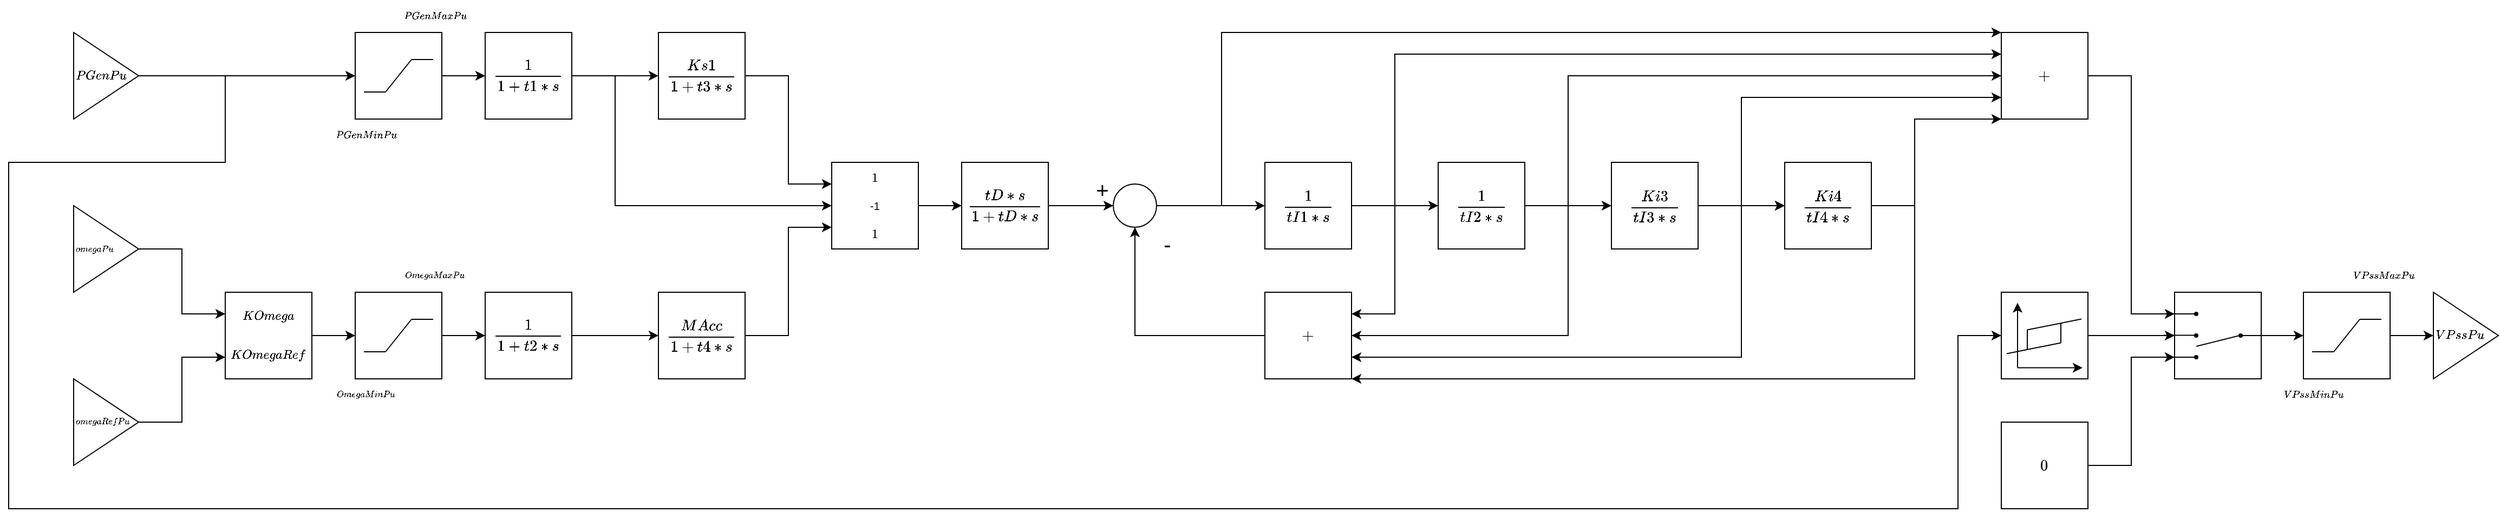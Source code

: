 <mxfile version="24.1.0" type="device">
  <diagram name="Page-1" id="-cMVqA2Gkwa5aGeDibPs">
    <mxGraphModel dx="2015" dy="992" grid="1" gridSize="10" guides="1" tooltips="1" connect="1" arrows="1" fold="1" page="0" pageScale="1" pageWidth="413" pageHeight="291" math="1" shadow="0">
      <root>
        <mxCell id="0" />
        <mxCell id="1" parent="0" />
        <mxCell id="GCO7xrDp6TmdYOZJOnFd-2" value="&lt;font style=&quot;font-size: 10px;&quot;&gt;$$PGenPu$$&lt;/font&gt;" style="triangle;whiteSpace=wrap;html=1;align=left;" parent="1" vertex="1">
          <mxGeometry x="-140" y="40" width="60" height="80" as="geometry" />
        </mxCell>
        <mxCell id="GCO7xrDp6TmdYOZJOnFd-12" value="$$\frac{tD*s}{1+tD*s}$$" style="whiteSpace=wrap;html=1;aspect=fixed;" parent="1" vertex="1">
          <mxGeometry x="680" y="160" width="80" height="80" as="geometry" />
        </mxCell>
        <mxCell id="GCO7xrDp6TmdYOZJOnFd-119" value="$$\frac{1}{1+t1*s}$$" style="whiteSpace=wrap;html=1;aspect=fixed;" parent="1" vertex="1">
          <mxGeometry x="240" y="40" width="80" height="80" as="geometry" />
        </mxCell>
        <mxCell id="GCO7xrDp6TmdYOZJOnFd-126" value="$$\frac{MAcc}{1+t4*s}$$" style="rounded=0;whiteSpace=wrap;html=1;" parent="1" vertex="1">
          <mxGeometry x="400" y="280" width="80" height="80" as="geometry" />
        </mxCell>
        <mxCell id="KOxhOBrrnecnhVOKgOav-29" value="" style="edgeStyle=orthogonalEdgeStyle;rounded=0;orthogonalLoop=1;jettySize=auto;html=1;" parent="1" source="pcb0Rrb9AqgbB0oOaPCg-3" target="E1HJxTZ1KoTLzzK9DHDM-2" edge="1">
          <mxGeometry relative="1" as="geometry" />
        </mxCell>
        <mxCell id="pcb0Rrb9AqgbB0oOaPCg-3" value="$$\frac{1}{tI1*s}$$" style="whiteSpace=wrap;html=1;aspect=fixed;" parent="1" vertex="1">
          <mxGeometry x="960" y="160" width="80" height="80" as="geometry" />
        </mxCell>
        <mxCell id="pcb0Rrb9AqgbB0oOaPCg-23" value="&lt;font style=&quot;font-size: 10px;&quot;&gt;$$VPssPu$$&lt;/font&gt;" style="triangle;whiteSpace=wrap;html=1;align=left;" parent="1" vertex="1">
          <mxGeometry x="2039" y="280" width="60" height="80" as="geometry" />
        </mxCell>
        <mxCell id="KOxhOBrrnecnhVOKgOav-30" value="" style="edgeStyle=orthogonalEdgeStyle;rounded=0;orthogonalLoop=1;jettySize=auto;html=1;" parent="1" source="E1HJxTZ1KoTLzzK9DHDM-2" target="5vP0ZJHYgd1w3xuM4kYP-27" edge="1">
          <mxGeometry relative="1" as="geometry" />
        </mxCell>
        <mxCell id="E1HJxTZ1KoTLzzK9DHDM-2" value="$$\frac{1}{tI2*s}$$" style="whiteSpace=wrap;html=1;aspect=fixed;" parent="1" vertex="1">
          <mxGeometry x="1120" y="160" width="80" height="80" as="geometry" />
        </mxCell>
        <mxCell id="E1HJxTZ1KoTLzzK9DHDM-9" value="" style="edgeStyle=orthogonalEdgeStyle;rounded=0;orthogonalLoop=1;jettySize=auto;html=1;" parent="1" source="E1HJxTZ1KoTLzzK9DHDM-3" target="pcb0Rrb9AqgbB0oOaPCg-23" edge="1">
          <mxGeometry relative="1" as="geometry" />
        </mxCell>
        <mxCell id="E1HJxTZ1KoTLzzK9DHDM-3" value="" style="whiteSpace=wrap;html=1;aspect=fixed;" parent="1" vertex="1">
          <mxGeometry x="1919" y="280" width="80" height="80" as="geometry" />
        </mxCell>
        <mxCell id="E1HJxTZ1KoTLzzK9DHDM-4" value="" style="endArrow=none;html=1;" parent="1" edge="1">
          <mxGeometry width="50" height="50" relative="1" as="geometry">
            <mxPoint x="1947" y="335" as="sourcePoint" />
            <mxPoint x="1971" y="305" as="targetPoint" />
          </mxGeometry>
        </mxCell>
        <mxCell id="E1HJxTZ1KoTLzzK9DHDM-5" value="" style="endArrow=none;html=1;" parent="1" edge="1">
          <mxGeometry width="50" height="50" relative="1" as="geometry">
            <mxPoint x="1971" y="305" as="sourcePoint" />
            <mxPoint x="1991" y="305" as="targetPoint" />
          </mxGeometry>
        </mxCell>
        <mxCell id="E1HJxTZ1KoTLzzK9DHDM-6" value="&lt;font style=&quot;font-size: 8px;&quot;&gt;$$VPssMaxPu$$&lt;/font&gt;" style="text;html=1;strokeColor=none;fillColor=none;align=center;verticalAlign=middle;whiteSpace=wrap;rounded=0;fontSize=15;" parent="1" vertex="1">
          <mxGeometry x="1963" y="250" width="60" height="30" as="geometry" />
        </mxCell>
        <mxCell id="E1HJxTZ1KoTLzzK9DHDM-7" value="" style="endArrow=none;html=1;" parent="1" edge="1">
          <mxGeometry width="50" height="50" relative="1" as="geometry">
            <mxPoint x="1947" y="335" as="sourcePoint" />
            <mxPoint x="1927" y="335" as="targetPoint" />
          </mxGeometry>
        </mxCell>
        <mxCell id="E1HJxTZ1KoTLzzK9DHDM-8" value="&lt;font style=&quot;font-size: 8px;&quot;&gt;$$VPssMinPu$$&lt;/font&gt;" style="text;html=1;strokeColor=none;fillColor=none;align=center;verticalAlign=middle;whiteSpace=wrap;rounded=0;fontSize=15;" parent="1" vertex="1">
          <mxGeometry x="1899" y="360" width="60" height="30" as="geometry" />
        </mxCell>
        <mxCell id="5vP0ZJHYgd1w3xuM4kYP-1" value="&lt;font style=&quot;font-size: 7px;&quot;&gt;$$omegaPu$$&lt;/font&gt;" style="triangle;whiteSpace=wrap;html=1;align=left;" parent="1" vertex="1">
          <mxGeometry x="-140" y="200" width="60" height="80" as="geometry" />
        </mxCell>
        <mxCell id="5vP0ZJHYgd1w3xuM4kYP-2" value="&lt;font style=&quot;font-size: 7px;&quot;&gt;$$omegaRefPu$$&lt;/font&gt;" style="triangle;whiteSpace=wrap;html=1;align=left;" parent="1" vertex="1">
          <mxGeometry x="-140" y="360" width="60" height="80" as="geometry" />
        </mxCell>
        <mxCell id="KOxhOBrrnecnhVOKgOav-14" value="" style="edgeStyle=orthogonalEdgeStyle;rounded=0;orthogonalLoop=1;jettySize=auto;html=1;" parent="1" source="5vP0ZJHYgd1w3xuM4kYP-3" target="5vP0ZJHYgd1w3xuM4kYP-11" edge="1">
          <mxGeometry relative="1" as="geometry" />
        </mxCell>
        <mxCell id="5vP0ZJHYgd1w3xuM4kYP-3" value="&lt;table style=&quot;font-size: 10px;&quot;&gt;&lt;tbody&gt;&lt;tr&gt;&lt;td&gt;&lt;font style=&quot;font-size: 10px;&quot;&gt;$$KOmega$$&lt;/font&gt;&lt;/td&gt;&lt;/tr&gt;&lt;tr&gt;&lt;td&gt;&lt;font style=&quot;font-size: 10px;&quot;&gt;$$KOmegaRef$$&lt;/font&gt;&lt;/td&gt;&lt;/tr&gt;&lt;/tbody&gt;&lt;/table&gt;" style="whiteSpace=wrap;html=1;aspect=fixed;" parent="1" vertex="1">
          <mxGeometry y="280" width="80" height="80" as="geometry" />
        </mxCell>
        <mxCell id="KOxhOBrrnecnhVOKgOav-18" value="" style="edgeStyle=orthogonalEdgeStyle;rounded=0;orthogonalLoop=1;jettySize=auto;html=1;" parent="1" source="5vP0ZJHYgd1w3xuM4kYP-5" target="GCO7xrDp6TmdYOZJOnFd-119" edge="1">
          <mxGeometry relative="1" as="geometry" />
        </mxCell>
        <mxCell id="5vP0ZJHYgd1w3xuM4kYP-5" value="" style="whiteSpace=wrap;html=1;aspect=fixed;" parent="1" vertex="1">
          <mxGeometry x="120" y="40" width="80" height="80" as="geometry" />
        </mxCell>
        <mxCell id="5vP0ZJHYgd1w3xuM4kYP-6" value="" style="endArrow=none;html=1;" parent="1" edge="1">
          <mxGeometry width="50" height="50" relative="1" as="geometry">
            <mxPoint x="148" y="95" as="sourcePoint" />
            <mxPoint x="172" y="65" as="targetPoint" />
          </mxGeometry>
        </mxCell>
        <mxCell id="5vP0ZJHYgd1w3xuM4kYP-7" value="" style="endArrow=none;html=1;" parent="1" edge="1">
          <mxGeometry width="50" height="50" relative="1" as="geometry">
            <mxPoint x="172" y="65" as="sourcePoint" />
            <mxPoint x="192" y="65" as="targetPoint" />
          </mxGeometry>
        </mxCell>
        <mxCell id="5vP0ZJHYgd1w3xuM4kYP-8" value="&lt;font style=&quot;font-size: 8px;&quot;&gt;$$PGenMaxPu$$&lt;/font&gt;" style="text;html=1;strokeColor=none;fillColor=none;align=center;verticalAlign=middle;whiteSpace=wrap;rounded=0;fontSize=15;" parent="1" vertex="1">
          <mxGeometry x="164" y="10" width="60" height="30" as="geometry" />
        </mxCell>
        <mxCell id="5vP0ZJHYgd1w3xuM4kYP-9" value="" style="endArrow=none;html=1;" parent="1" edge="1">
          <mxGeometry width="50" height="50" relative="1" as="geometry">
            <mxPoint x="148" y="95" as="sourcePoint" />
            <mxPoint x="128" y="95" as="targetPoint" />
          </mxGeometry>
        </mxCell>
        <mxCell id="5vP0ZJHYgd1w3xuM4kYP-10" value="&lt;font style=&quot;font-size: 8px;&quot;&gt;$$PGenMinPu$$&lt;/font&gt;" style="text;html=1;strokeColor=none;fillColor=none;align=center;verticalAlign=middle;whiteSpace=wrap;rounded=0;fontSize=15;" parent="1" vertex="1">
          <mxGeometry x="100" y="120" width="60" height="30" as="geometry" />
        </mxCell>
        <mxCell id="KOxhOBrrnecnhVOKgOav-15" value="" style="edgeStyle=orthogonalEdgeStyle;rounded=0;orthogonalLoop=1;jettySize=auto;html=1;" parent="1" source="5vP0ZJHYgd1w3xuM4kYP-11" target="5vP0ZJHYgd1w3xuM4kYP-21" edge="1">
          <mxGeometry relative="1" as="geometry" />
        </mxCell>
        <mxCell id="5vP0ZJHYgd1w3xuM4kYP-11" value="" style="whiteSpace=wrap;html=1;aspect=fixed;" parent="1" vertex="1">
          <mxGeometry x="120" y="280" width="80" height="80" as="geometry" />
        </mxCell>
        <mxCell id="5vP0ZJHYgd1w3xuM4kYP-12" value="" style="endArrow=none;html=1;" parent="1" edge="1">
          <mxGeometry width="50" height="50" relative="1" as="geometry">
            <mxPoint x="148" y="335" as="sourcePoint" />
            <mxPoint x="172" y="305" as="targetPoint" />
          </mxGeometry>
        </mxCell>
        <mxCell id="5vP0ZJHYgd1w3xuM4kYP-13" value="" style="endArrow=none;html=1;" parent="1" edge="1">
          <mxGeometry width="50" height="50" relative="1" as="geometry">
            <mxPoint x="172" y="305" as="sourcePoint" />
            <mxPoint x="192" y="305" as="targetPoint" />
          </mxGeometry>
        </mxCell>
        <mxCell id="5vP0ZJHYgd1w3xuM4kYP-14" value="&lt;font style=&quot;font-size: 7px;&quot;&gt;$$OmegaMaxPu$$&lt;/font&gt;" style="text;html=1;strokeColor=none;fillColor=none;align=center;verticalAlign=middle;whiteSpace=wrap;rounded=0;fontSize=15;" parent="1" vertex="1">
          <mxGeometry x="164" y="250" width="60" height="30" as="geometry" />
        </mxCell>
        <mxCell id="5vP0ZJHYgd1w3xuM4kYP-15" value="" style="endArrow=none;html=1;" parent="1" edge="1">
          <mxGeometry width="50" height="50" relative="1" as="geometry">
            <mxPoint x="148" y="335" as="sourcePoint" />
            <mxPoint x="128" y="335" as="targetPoint" />
          </mxGeometry>
        </mxCell>
        <mxCell id="5vP0ZJHYgd1w3xuM4kYP-16" value="&lt;font style=&quot;font-size: 7px;&quot;&gt;$$OmegaMinPu$$&lt;/font&gt;" style="text;html=1;strokeColor=none;fillColor=none;align=center;verticalAlign=middle;whiteSpace=wrap;rounded=0;fontSize=15;" parent="1" vertex="1">
          <mxGeometry x="100" y="360" width="60" height="30" as="geometry" />
        </mxCell>
        <mxCell id="5vP0ZJHYgd1w3xuM4kYP-19" value="$$\frac{Ks1}{1+t3*s}$$" style="rounded=0;whiteSpace=wrap;html=1;" parent="1" vertex="1">
          <mxGeometry x="400" y="40" width="80" height="80" as="geometry" />
        </mxCell>
        <mxCell id="5vP0ZJHYgd1w3xuM4kYP-21" value="$$\frac{1}{1+t2*s}$$" style="whiteSpace=wrap;html=1;aspect=fixed;" parent="1" vertex="1">
          <mxGeometry x="240" y="280" width="80" height="80" as="geometry" />
        </mxCell>
        <mxCell id="KOxhOBrrnecnhVOKgOav-24" value="" style="edgeStyle=orthogonalEdgeStyle;rounded=0;orthogonalLoop=1;jettySize=auto;html=1;" parent="1" source="5vP0ZJHYgd1w3xuM4kYP-23" target="GCO7xrDp6TmdYOZJOnFd-12" edge="1">
          <mxGeometry relative="1" as="geometry" />
        </mxCell>
        <mxCell id="5vP0ZJHYgd1w3xuM4kYP-23" value="&lt;table style=&quot;font-size: 10px;&quot;&gt;&lt;tbody&gt;&lt;tr&gt;&lt;td&gt;&lt;font style=&quot;font-size: 10px;&quot;&gt;$$1$$&lt;/font&gt;&lt;/td&gt;&lt;/tr&gt;&lt;tr&gt;&lt;td&gt;&lt;font style=&quot;font-size: 10px;&quot;&gt;-1&lt;/font&gt;&lt;/td&gt;&lt;/tr&gt;&lt;tr&gt;&lt;td&gt;&lt;font style=&quot;font-size: 10px;&quot;&gt;$$1$$&lt;/font&gt;&lt;/td&gt;&lt;/tr&gt;&lt;/tbody&gt;&lt;/table&gt;" style="whiteSpace=wrap;html=1;aspect=fixed;" parent="1" vertex="1">
          <mxGeometry x="560" y="160" width="80" height="80" as="geometry" />
        </mxCell>
        <mxCell id="KOxhOBrrnecnhVOKgOav-26" value="" style="edgeStyle=orthogonalEdgeStyle;rounded=0;orthogonalLoop=1;jettySize=auto;html=1;entryX=0;entryY=0.5;entryDx=0;entryDy=0;" parent="1" source="5vP0ZJHYgd1w3xuM4kYP-24" target="pcb0Rrb9AqgbB0oOaPCg-3" edge="1">
          <mxGeometry relative="1" as="geometry">
            <mxPoint x="920" y="200" as="targetPoint" />
          </mxGeometry>
        </mxCell>
        <mxCell id="5vP0ZJHYgd1w3xuM4kYP-24" value="" style="ellipse;whiteSpace=wrap;html=1;aspect=fixed;" parent="1" vertex="1">
          <mxGeometry x="820" y="180" width="40" height="40" as="geometry" />
        </mxCell>
        <mxCell id="5vP0ZJHYgd1w3xuM4kYP-25" value="+" style="text;html=1;strokeColor=none;fillColor=none;align=center;verticalAlign=middle;whiteSpace=wrap;rounded=0;fontSize=20;" parent="1" vertex="1">
          <mxGeometry x="780" y="169" width="60" height="31" as="geometry" />
        </mxCell>
        <mxCell id="5vP0ZJHYgd1w3xuM4kYP-26" value="-" style="text;html=1;strokeColor=none;fillColor=none;align=center;verticalAlign=middle;whiteSpace=wrap;rounded=0;fontSize=20;" parent="1" vertex="1">
          <mxGeometry x="840" y="220" width="60" height="30" as="geometry" />
        </mxCell>
        <mxCell id="KOxhOBrrnecnhVOKgOav-31" value="" style="edgeStyle=orthogonalEdgeStyle;rounded=0;orthogonalLoop=1;jettySize=auto;html=1;" parent="1" source="5vP0ZJHYgd1w3xuM4kYP-27" target="5vP0ZJHYgd1w3xuM4kYP-28" edge="1">
          <mxGeometry relative="1" as="geometry" />
        </mxCell>
        <mxCell id="0gLSmIiKoLwcPXZTZuxx-14" value="" style="edgeStyle=orthogonalEdgeStyle;rounded=0;orthogonalLoop=1;jettySize=auto;html=1;" edge="1" parent="1" source="5vP0ZJHYgd1w3xuM4kYP-27" target="5vP0ZJHYgd1w3xuM4kYP-28">
          <mxGeometry relative="1" as="geometry" />
        </mxCell>
        <mxCell id="5vP0ZJHYgd1w3xuM4kYP-27" value="$$\frac{Ki3}{tI3*s}$$" style="whiteSpace=wrap;html=1;aspect=fixed;" parent="1" vertex="1">
          <mxGeometry x="1280" y="160" width="80" height="80" as="geometry" />
        </mxCell>
        <mxCell id="5vP0ZJHYgd1w3xuM4kYP-28" value="$$\frac{Ki4}{tI4*s}$$" style="whiteSpace=wrap;html=1;aspect=fixed;" parent="1" vertex="1">
          <mxGeometry x="1440" y="160" width="80" height="80" as="geometry" />
        </mxCell>
        <mxCell id="KOxhOBrrnecnhVOKgOav-1" value="" style="whiteSpace=wrap;html=1;aspect=fixed;" parent="1" vertex="1">
          <mxGeometry x="1800" y="280" width="80" height="80" as="geometry" />
        </mxCell>
        <mxCell id="KOxhOBrrnecnhVOKgOav-2" value="" style="endArrow=none;html=1;startArrow=none;" parent="1" source="KOxhOBrrnecnhVOKgOav-10" edge="1">
          <mxGeometry width="50" height="50" relative="1" as="geometry">
            <mxPoint x="1860" y="320" as="sourcePoint" />
            <mxPoint x="1880" y="320" as="targetPoint" />
          </mxGeometry>
        </mxCell>
        <mxCell id="KOxhOBrrnecnhVOKgOav-3" value="" style="endArrow=none;html=1;" parent="1" edge="1">
          <mxGeometry width="50" height="50" relative="1" as="geometry">
            <mxPoint x="1791" y="300" as="sourcePoint" />
            <mxPoint x="1821" y="300" as="targetPoint" />
          </mxGeometry>
        </mxCell>
        <mxCell id="KOxhOBrrnecnhVOKgOav-4" value="" style="endArrow=none;html=1;" parent="1" edge="1">
          <mxGeometry width="50" height="50" relative="1" as="geometry">
            <mxPoint x="1790" y="319.8" as="sourcePoint" />
            <mxPoint x="1820" y="319.8" as="targetPoint" />
          </mxGeometry>
        </mxCell>
        <mxCell id="KOxhOBrrnecnhVOKgOav-5" value="" style="endArrow=none;html=1;" parent="1" edge="1">
          <mxGeometry width="50" height="50" relative="1" as="geometry">
            <mxPoint x="1790" y="340.0" as="sourcePoint" />
            <mxPoint x="1820" y="340.0" as="targetPoint" />
          </mxGeometry>
        </mxCell>
        <mxCell id="KOxhOBrrnecnhVOKgOav-6" value="" style="shape=waypoint;sketch=0;fillStyle=solid;size=4;pointerEvents=1;points=[];fillColor=none;resizable=0;rotatable=0;perimeter=centerPerimeter;snapToPoint=1;" parent="1" vertex="1">
          <mxGeometry x="1810" y="290" width="20" height="20" as="geometry" />
        </mxCell>
        <mxCell id="KOxhOBrrnecnhVOKgOav-7" value="" style="shape=waypoint;sketch=0;fillStyle=solid;size=4;pointerEvents=1;points=[];fillColor=none;resizable=0;rotatable=0;perimeter=centerPerimeter;snapToPoint=1;" parent="1" vertex="1">
          <mxGeometry x="1810" y="310" width="20" height="20" as="geometry" />
        </mxCell>
        <mxCell id="KOxhOBrrnecnhVOKgOav-8" value="" style="shape=waypoint;sketch=0;fillStyle=solid;size=4;pointerEvents=1;points=[];fillColor=none;resizable=0;rotatable=0;perimeter=centerPerimeter;snapToPoint=1;" parent="1" vertex="1">
          <mxGeometry x="1810" y="330" width="20" height="20" as="geometry" />
        </mxCell>
        <mxCell id="KOxhOBrrnecnhVOKgOav-9" value="" style="endArrow=none;html=1;" parent="1" target="KOxhOBrrnecnhVOKgOav-10" edge="1">
          <mxGeometry width="50" height="50" relative="1" as="geometry">
            <mxPoint x="1860" y="320" as="sourcePoint" />
            <mxPoint x="1880" y="320" as="targetPoint" />
          </mxGeometry>
        </mxCell>
        <mxCell id="KOxhOBrrnecnhVOKgOav-10" value="" style="shape=waypoint;sketch=0;fillStyle=solid;size=4;pointerEvents=1;points=[];fillColor=none;resizable=0;rotatable=0;perimeter=centerPerimeter;snapToPoint=1;" parent="1" vertex="1">
          <mxGeometry x="1851" y="310" width="20" height="20" as="geometry" />
        </mxCell>
        <mxCell id="KOxhOBrrnecnhVOKgOav-11" value="" style="endArrow=none;html=1;" parent="1" edge="1">
          <mxGeometry width="50" height="50" relative="1" as="geometry">
            <mxPoint x="1820" y="330" as="sourcePoint" />
            <mxPoint x="1860" y="320" as="targetPoint" />
          </mxGeometry>
        </mxCell>
        <mxCell id="KOxhOBrrnecnhVOKgOav-12" value="" style="endArrow=classic;html=1;rounded=0;exitX=1;exitY=0.5;exitDx=0;exitDy=0;entryX=0;entryY=0.25;entryDx=0;entryDy=0;" parent="1" source="5vP0ZJHYgd1w3xuM4kYP-1" target="5vP0ZJHYgd1w3xuM4kYP-3" edge="1">
          <mxGeometry width="50" height="50" relative="1" as="geometry">
            <mxPoint x="130" y="220" as="sourcePoint" />
            <mxPoint x="180" y="170" as="targetPoint" />
            <Array as="points">
              <mxPoint x="-40" y="240" />
              <mxPoint x="-40" y="300" />
            </Array>
          </mxGeometry>
        </mxCell>
        <mxCell id="KOxhOBrrnecnhVOKgOav-13" value="" style="endArrow=classic;html=1;rounded=0;exitX=1;exitY=0.5;exitDx=0;exitDy=0;entryX=0;entryY=0.75;entryDx=0;entryDy=0;" parent="1" source="5vP0ZJHYgd1w3xuM4kYP-2" target="5vP0ZJHYgd1w3xuM4kYP-3" edge="1">
          <mxGeometry width="50" height="50" relative="1" as="geometry">
            <mxPoint x="-70" y="400" as="sourcePoint" />
            <mxPoint x="-20" y="350" as="targetPoint" />
            <Array as="points">
              <mxPoint x="-40" y="400" />
              <mxPoint x="-40" y="340" />
            </Array>
          </mxGeometry>
        </mxCell>
        <mxCell id="KOxhOBrrnecnhVOKgOav-21" value="" style="endArrow=classic;html=1;rounded=0;exitX=1;exitY=0.5;exitDx=0;exitDy=0;entryX=0;entryY=0.5;entryDx=0;entryDy=0;" parent="1" source="GCO7xrDp6TmdYOZJOnFd-2" target="5vP0ZJHYgd1w3xuM4kYP-5" edge="1">
          <mxGeometry width="50" height="50" relative="1" as="geometry">
            <mxPoint x="130" y="220" as="sourcePoint" />
            <mxPoint x="180" y="170" as="targetPoint" />
          </mxGeometry>
        </mxCell>
        <mxCell id="KOxhOBrrnecnhVOKgOav-22" value="" style="endArrow=classic;html=1;rounded=0;exitX=1;exitY=0.5;exitDx=0;exitDy=0;entryX=0;entryY=0.25;entryDx=0;entryDy=0;" parent="1" source="5vP0ZJHYgd1w3xuM4kYP-19" target="5vP0ZJHYgd1w3xuM4kYP-23" edge="1">
          <mxGeometry width="50" height="50" relative="1" as="geometry">
            <mxPoint x="50" y="220" as="sourcePoint" />
            <mxPoint x="100" y="170" as="targetPoint" />
            <Array as="points">
              <mxPoint x="520" y="80" />
              <mxPoint x="520" y="180" />
            </Array>
          </mxGeometry>
        </mxCell>
        <mxCell id="KOxhOBrrnecnhVOKgOav-23" value="" style="endArrow=classic;html=1;rounded=0;exitX=1;exitY=0.5;exitDx=0;exitDy=0;entryX=0;entryY=0.75;entryDx=0;entryDy=0;" parent="1" source="GCO7xrDp6TmdYOZJOnFd-126" target="5vP0ZJHYgd1w3xuM4kYP-23" edge="1">
          <mxGeometry width="50" height="50" relative="1" as="geometry">
            <mxPoint x="500" y="322" as="sourcePoint" />
            <mxPoint x="550" y="272" as="targetPoint" />
            <Array as="points">
              <mxPoint x="520" y="320" />
              <mxPoint x="520" y="220" />
            </Array>
          </mxGeometry>
        </mxCell>
        <mxCell id="KOxhOBrrnecnhVOKgOav-25" value="" style="endArrow=classic;html=1;rounded=0;exitX=1;exitY=0.5;exitDx=0;exitDy=0;entryX=0;entryY=0.5;entryDx=0;entryDy=0;" parent="1" source="GCO7xrDp6TmdYOZJOnFd-12" target="5vP0ZJHYgd1w3xuM4kYP-24" edge="1">
          <mxGeometry width="50" height="50" relative="1" as="geometry">
            <mxPoint x="710" y="220" as="sourcePoint" />
            <mxPoint x="760" y="170" as="targetPoint" />
          </mxGeometry>
        </mxCell>
        <mxCell id="KOxhOBrrnecnhVOKgOav-34" value="" style="endArrow=classic;html=1;rounded=0;exitX=1;exitY=0.5;exitDx=0;exitDy=0;entryX=0;entryY=0.5;entryDx=0;entryDy=0;" parent="1" source="KOxhOBrrnecnhVOKgOav-1" target="E1HJxTZ1KoTLzzK9DHDM-3" edge="1">
          <mxGeometry width="50" height="50" relative="1" as="geometry">
            <mxPoint x="1880" y="271" as="sourcePoint" />
            <mxPoint x="1930" y="221" as="targetPoint" />
          </mxGeometry>
        </mxCell>
        <mxCell id="KOxhOBrrnecnhVOKgOav-35" value="$$0$$" style="rounded=0;whiteSpace=wrap;html=1;" parent="1" vertex="1">
          <mxGeometry x="1640" y="400" width="80" height="80" as="geometry" />
        </mxCell>
        <mxCell id="KOxhOBrrnecnhVOKgOav-36" value="" style="endArrow=classic;html=1;rounded=0;exitX=1;exitY=0.5;exitDx=0;exitDy=0;entryX=0;entryY=0.75;entryDx=0;entryDy=0;" parent="1" source="KOxhOBrrnecnhVOKgOav-35" target="KOxhOBrrnecnhVOKgOav-1" edge="1">
          <mxGeometry width="50" height="50" relative="1" as="geometry">
            <mxPoint x="1740" y="360" as="sourcePoint" />
            <mxPoint x="1790" y="310" as="targetPoint" />
            <Array as="points">
              <mxPoint x="1760" y="440" />
              <mxPoint x="1760" y="340" />
            </Array>
          </mxGeometry>
        </mxCell>
        <mxCell id="KOxhOBrrnecnhVOKgOav-44" value="" style="whiteSpace=wrap;html=1;aspect=fixed;" parent="1" vertex="1">
          <mxGeometry x="1640" y="280" width="80" height="80" as="geometry" />
        </mxCell>
        <mxCell id="KOxhOBrrnecnhVOKgOav-45" value="" style="endArrow=classic;html=1;" parent="1" edge="1">
          <mxGeometry width="50" height="50" relative="1" as="geometry">
            <mxPoint x="1655" y="349.76" as="sourcePoint" />
            <mxPoint x="1655" y="289.76" as="targetPoint" />
          </mxGeometry>
        </mxCell>
        <mxCell id="KOxhOBrrnecnhVOKgOav-46" value="" style="endArrow=classic;html=1;" parent="1" edge="1">
          <mxGeometry width="50" height="50" relative="1" as="geometry">
            <mxPoint x="1655" y="349.76" as="sourcePoint" />
            <mxPoint x="1715" y="349.76" as="targetPoint" />
          </mxGeometry>
        </mxCell>
        <mxCell id="KOxhOBrrnecnhVOKgOav-47" value="" style="endArrow=none;html=1;" parent="1" edge="1">
          <mxGeometry width="50" height="50" relative="1" as="geometry">
            <mxPoint x="1645" y="336.76" as="sourcePoint" />
            <mxPoint x="1695" y="326.76" as="targetPoint" />
          </mxGeometry>
        </mxCell>
        <mxCell id="KOxhOBrrnecnhVOKgOav-48" value="" style="endArrow=none;html=1;" parent="1" edge="1">
          <mxGeometry width="50" height="50" relative="1" as="geometry">
            <mxPoint x="1664" y="314.76" as="sourcePoint" />
            <mxPoint x="1714" y="304.76" as="targetPoint" />
          </mxGeometry>
        </mxCell>
        <mxCell id="KOxhOBrrnecnhVOKgOav-49" value="" style="endArrow=none;html=1;jumpSize=4;" parent="1" edge="1">
          <mxGeometry width="50" height="50" relative="1" as="geometry">
            <mxPoint x="1695" y="308.76" as="sourcePoint" />
            <mxPoint x="1695" y="326.76" as="targetPoint" />
          </mxGeometry>
        </mxCell>
        <mxCell id="KOxhOBrrnecnhVOKgOav-50" value="" style="endArrow=none;html=1;jumpSize=4;" parent="1" edge="1">
          <mxGeometry width="50" height="50" relative="1" as="geometry">
            <mxPoint x="1664" y="314.76" as="sourcePoint" />
            <mxPoint x="1664" y="332.76" as="targetPoint" />
          </mxGeometry>
        </mxCell>
        <mxCell id="KOxhOBrrnecnhVOKgOav-52" value="" style="endArrow=classic;html=1;rounded=0;exitX=1;exitY=0.5;exitDx=0;exitDy=0;entryX=0;entryY=0.5;entryDx=0;entryDy=0;" parent="1" source="KOxhOBrrnecnhVOKgOav-44" target="KOxhOBrrnecnhVOKgOav-1" edge="1">
          <mxGeometry width="50" height="50" relative="1" as="geometry">
            <mxPoint x="1690" y="290" as="sourcePoint" />
            <mxPoint x="1740" y="240" as="targetPoint" />
          </mxGeometry>
        </mxCell>
        <mxCell id="KOxhOBrrnecnhVOKgOav-53" value="" style="endArrow=classic;html=1;rounded=0;exitX=1;exitY=0.5;exitDx=0;exitDy=0;entryX=0;entryY=0.5;entryDx=0;entryDy=0;" parent="1" source="GCO7xrDp6TmdYOZJOnFd-2" target="KOxhOBrrnecnhVOKgOav-44" edge="1">
          <mxGeometry width="50" height="50" relative="1" as="geometry">
            <mxPoint x="730" y="290" as="sourcePoint" />
            <mxPoint x="720" y="480" as="targetPoint" />
            <Array as="points">
              <mxPoint y="80" />
              <mxPoint y="160" />
              <mxPoint x="-200" y="160" />
              <mxPoint x="-200" y="480" />
              <mxPoint x="1600" y="480" />
              <mxPoint x="1600" y="320" />
            </Array>
          </mxGeometry>
        </mxCell>
        <mxCell id="0gLSmIiKoLwcPXZTZuxx-1" value="" style="endArrow=classic;html=1;rounded=0;exitX=1;exitY=0.5;exitDx=0;exitDy=0;entryX=0;entryY=0.5;entryDx=0;entryDy=0;" edge="1" parent="1" source="GCO7xrDp6TmdYOZJOnFd-119" target="5vP0ZJHYgd1w3xuM4kYP-19">
          <mxGeometry width="50" height="50" relative="1" as="geometry">
            <mxPoint x="430" y="210" as="sourcePoint" />
            <mxPoint x="480" y="160" as="targetPoint" />
          </mxGeometry>
        </mxCell>
        <mxCell id="0gLSmIiKoLwcPXZTZuxx-2" value="" style="endArrow=classic;html=1;rounded=0;exitX=1;exitY=0.5;exitDx=0;exitDy=0;entryX=0;entryY=0.5;entryDx=0;entryDy=0;" edge="1" parent="1" source="5vP0ZJHYgd1w3xuM4kYP-21" target="GCO7xrDp6TmdYOZJOnFd-126">
          <mxGeometry width="50" height="50" relative="1" as="geometry">
            <mxPoint x="430" y="210" as="sourcePoint" />
            <mxPoint x="480" y="160" as="targetPoint" />
          </mxGeometry>
        </mxCell>
        <mxCell id="0gLSmIiKoLwcPXZTZuxx-3" value="" style="endArrow=classic;html=1;rounded=0;exitX=1;exitY=0.5;exitDx=0;exitDy=0;entryX=0;entryY=0.5;entryDx=0;entryDy=0;" edge="1" parent="1" source="GCO7xrDp6TmdYOZJOnFd-119" target="5vP0ZJHYgd1w3xuM4kYP-23">
          <mxGeometry width="50" height="50" relative="1" as="geometry">
            <mxPoint x="430" y="210" as="sourcePoint" />
            <mxPoint x="480" y="160" as="targetPoint" />
            <Array as="points">
              <mxPoint x="360" y="80" />
              <mxPoint x="360" y="200" />
            </Array>
          </mxGeometry>
        </mxCell>
        <mxCell id="0gLSmIiKoLwcPXZTZuxx-4" value="$$+$$" style="rounded=0;whiteSpace=wrap;html=1;" vertex="1" parent="1">
          <mxGeometry x="960" y="280" width="80" height="80" as="geometry" />
        </mxCell>
        <mxCell id="0gLSmIiKoLwcPXZTZuxx-5" value="" style="endArrow=classic;html=1;rounded=0;exitX=0;exitY=0.5;exitDx=0;exitDy=0;entryX=0;entryY=0;entryDx=0;entryDy=0;" edge="1" parent="1" source="0gLSmIiKoLwcPXZTZuxx-4" target="5vP0ZJHYgd1w3xuM4kYP-26">
          <mxGeometry width="50" height="50" relative="1" as="geometry">
            <mxPoint x="1170" y="260" as="sourcePoint" />
            <mxPoint x="1220" y="210" as="targetPoint" />
            <Array as="points">
              <mxPoint x="840" y="320" />
            </Array>
          </mxGeometry>
        </mxCell>
        <mxCell id="0gLSmIiKoLwcPXZTZuxx-6" value="" style="endArrow=classic;html=1;rounded=0;exitX=1;exitY=0.5;exitDx=0;exitDy=0;entryX=1;entryY=0.25;entryDx=0;entryDy=0;" edge="1" parent="1" source="pcb0Rrb9AqgbB0oOaPCg-3" target="0gLSmIiKoLwcPXZTZuxx-4">
          <mxGeometry width="50" height="50" relative="1" as="geometry">
            <mxPoint x="1170" y="260" as="sourcePoint" />
            <mxPoint x="1220" y="210" as="targetPoint" />
            <Array as="points">
              <mxPoint x="1080" y="200" />
              <mxPoint x="1080" y="300" />
            </Array>
          </mxGeometry>
        </mxCell>
        <mxCell id="0gLSmIiKoLwcPXZTZuxx-7" value="" style="endArrow=classic;html=1;rounded=0;exitX=1;exitY=0.5;exitDx=0;exitDy=0;entryX=1;entryY=0.5;entryDx=0;entryDy=0;" edge="1" parent="1" source="E1HJxTZ1KoTLzzK9DHDM-2" target="0gLSmIiKoLwcPXZTZuxx-4">
          <mxGeometry width="50" height="50" relative="1" as="geometry">
            <mxPoint x="1160" y="260" as="sourcePoint" />
            <mxPoint x="1210" y="210" as="targetPoint" />
            <Array as="points">
              <mxPoint x="1240" y="200" />
              <mxPoint x="1240" y="320" />
            </Array>
          </mxGeometry>
        </mxCell>
        <mxCell id="0gLSmIiKoLwcPXZTZuxx-8" value="" style="endArrow=classic;html=1;rounded=0;exitX=1;exitY=0.5;exitDx=0;exitDy=0;entryX=1;entryY=0.75;entryDx=0;entryDy=0;" edge="1" parent="1" source="5vP0ZJHYgd1w3xuM4kYP-27" target="0gLSmIiKoLwcPXZTZuxx-4">
          <mxGeometry width="50" height="50" relative="1" as="geometry">
            <mxPoint x="1410" y="370" as="sourcePoint" />
            <mxPoint x="1052.857" y="330" as="targetPoint" />
            <Array as="points">
              <mxPoint x="1400" y="200" />
              <mxPoint x="1400" y="340" />
              <mxPoint x="1080" y="340" />
            </Array>
          </mxGeometry>
        </mxCell>
        <mxCell id="0gLSmIiKoLwcPXZTZuxx-9" value="" style="endArrow=classic;html=1;rounded=0;exitX=1;exitY=0.5;exitDx=0;exitDy=0;entryX=1;entryY=1;entryDx=0;entryDy=0;" edge="1" parent="1" source="5vP0ZJHYgd1w3xuM4kYP-28" target="0gLSmIiKoLwcPXZTZuxx-4">
          <mxGeometry width="50" height="50" relative="1" as="geometry">
            <mxPoint x="1540" y="210" as="sourcePoint" />
            <mxPoint x="1600" y="320" as="targetPoint" />
            <Array as="points">
              <mxPoint x="1560" y="200" />
              <mxPoint x="1560" y="360" />
              <mxPoint x="1080" y="360" />
            </Array>
          </mxGeometry>
        </mxCell>
        <mxCell id="0gLSmIiKoLwcPXZTZuxx-10" value="$$+$$" style="rounded=0;whiteSpace=wrap;html=1;" vertex="1" parent="1">
          <mxGeometry x="1640" y="40" width="80" height="80" as="geometry" />
        </mxCell>
        <mxCell id="0gLSmIiKoLwcPXZTZuxx-13" value="" style="endArrow=classic;html=1;rounded=0;exitX=1;exitY=0.5;exitDx=0;exitDy=0;entryX=0;entryY=0.5;entryDx=0;entryDy=0;" edge="1" parent="1" source="E1HJxTZ1KoTLzzK9DHDM-2" target="0gLSmIiKoLwcPXZTZuxx-10">
          <mxGeometry width="50" height="50" relative="1" as="geometry">
            <mxPoint x="1220" y="171" as="sourcePoint" />
            <mxPoint x="1730.476" y="80" as="targetPoint" />
            <Array as="points">
              <mxPoint x="1240" y="200" />
              <mxPoint x="1240" y="80" />
              <mxPoint x="1580" y="80" />
            </Array>
          </mxGeometry>
        </mxCell>
        <mxCell id="0gLSmIiKoLwcPXZTZuxx-15" value="" style="endArrow=classic;html=1;rounded=0;exitX=1;exitY=0.5;exitDx=0;exitDy=0;entryX=0;entryY=0.25;entryDx=0;entryDy=0;" edge="1" parent="1" source="pcb0Rrb9AqgbB0oOaPCg-3" target="0gLSmIiKoLwcPXZTZuxx-10">
          <mxGeometry width="50" height="50" relative="1" as="geometry">
            <mxPoint x="1170" y="140" as="sourcePoint" />
            <mxPoint x="1490" y="40" as="targetPoint" />
            <Array as="points">
              <mxPoint x="1080" y="200" />
              <mxPoint x="1080" y="60" />
              <mxPoint x="1560" y="60" />
            </Array>
          </mxGeometry>
        </mxCell>
        <mxCell id="0gLSmIiKoLwcPXZTZuxx-16" value="" style="endArrow=classic;html=1;rounded=0;exitX=1;exitY=0.5;exitDx=0;exitDy=0;entryX=0;entryY=0;entryDx=0;entryDy=0;" edge="1" parent="1" source="5vP0ZJHYgd1w3xuM4kYP-24" target="0gLSmIiKoLwcPXZTZuxx-10">
          <mxGeometry width="50" height="50" relative="1" as="geometry">
            <mxPoint x="870" y="196" as="sourcePoint" />
            <mxPoint x="1120" y="10" as="targetPoint" />
            <Array as="points">
              <mxPoint x="920" y="200" />
              <mxPoint x="920" y="40" />
              <mxPoint x="1600" y="40" />
            </Array>
          </mxGeometry>
        </mxCell>
        <mxCell id="0gLSmIiKoLwcPXZTZuxx-17" value="" style="endArrow=classic;html=1;rounded=0;exitX=1;exitY=0.5;exitDx=0;exitDy=0;entryX=0;entryY=1;entryDx=0;entryDy=0;" edge="1" parent="1" source="5vP0ZJHYgd1w3xuM4kYP-28" target="0gLSmIiKoLwcPXZTZuxx-10">
          <mxGeometry width="50" height="50" relative="1" as="geometry">
            <mxPoint x="1530" y="209.5" as="sourcePoint" />
            <mxPoint x="1580" y="159.5" as="targetPoint" />
            <Array as="points">
              <mxPoint x="1560" y="200" />
              <mxPoint x="1560" y="120" />
            </Array>
          </mxGeometry>
        </mxCell>
        <mxCell id="0gLSmIiKoLwcPXZTZuxx-18" value="" style="endArrow=classic;html=1;rounded=0;exitX=1;exitY=0.5;exitDx=0;exitDy=0;entryX=0;entryY=0.75;entryDx=0;entryDy=0;" edge="1" parent="1" source="5vP0ZJHYgd1w3xuM4kYP-27" target="0gLSmIiKoLwcPXZTZuxx-10">
          <mxGeometry width="50" height="50" relative="1" as="geometry">
            <mxPoint x="1380" y="180" as="sourcePoint" />
            <mxPoint x="1500" y="120" as="targetPoint" />
            <Array as="points">
              <mxPoint x="1400" y="200" />
              <mxPoint x="1400" y="100" />
              <mxPoint x="1560" y="100" />
            </Array>
          </mxGeometry>
        </mxCell>
        <mxCell id="0gLSmIiKoLwcPXZTZuxx-19" value="" style="endArrow=classic;html=1;rounded=0;exitX=1;exitY=0.5;exitDx=0;exitDy=0;entryX=0;entryY=0.25;entryDx=0;entryDy=0;" edge="1" parent="1" source="0gLSmIiKoLwcPXZTZuxx-10" target="KOxhOBrrnecnhVOKgOav-1">
          <mxGeometry width="50" height="50" relative="1" as="geometry">
            <mxPoint x="1760" y="80" as="sourcePoint" />
            <mxPoint x="1810" y="30" as="targetPoint" />
            <Array as="points">
              <mxPoint x="1760" y="80" />
              <mxPoint x="1760" y="300" />
            </Array>
          </mxGeometry>
        </mxCell>
      </root>
    </mxGraphModel>
  </diagram>
</mxfile>
